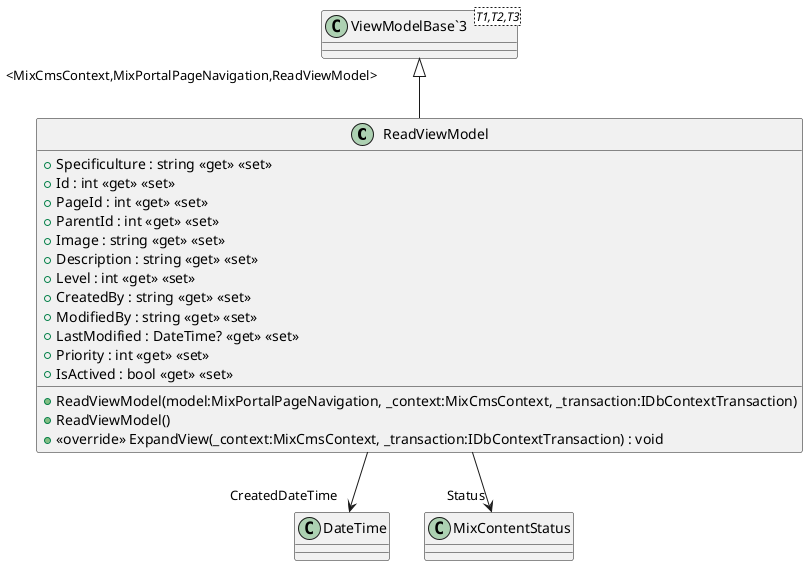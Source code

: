 @startuml
class ReadViewModel {
    + ReadViewModel(model:MixPortalPageNavigation, _context:MixCmsContext, _transaction:IDbContextTransaction)
    + ReadViewModel()
    + Specificulture : string <<get>> <<set>>
    + Id : int <<get>> <<set>>
    + PageId : int <<get>> <<set>>
    + ParentId : int <<get>> <<set>>
    + Image : string <<get>> <<set>>
    + Description : string <<get>> <<set>>
    + Level : int <<get>> <<set>>
    + CreatedBy : string <<get>> <<set>>
    + ModifiedBy : string <<get>> <<set>>
    + LastModified : DateTime? <<get>> <<set>>
    + Priority : int <<get>> <<set>>
    + IsActived : bool <<get>> <<set>>
    + <<override>> ExpandView(_context:MixCmsContext, _transaction:IDbContextTransaction) : void
}
class "ViewModelBase`3"<T1,T2,T3> {
}
"ViewModelBase`3" "<MixCmsContext,MixPortalPageNavigation,ReadViewModel>" <|-- ReadViewModel
ReadViewModel --> "CreatedDateTime" DateTime
ReadViewModel --> "Status" MixContentStatus
@enduml
